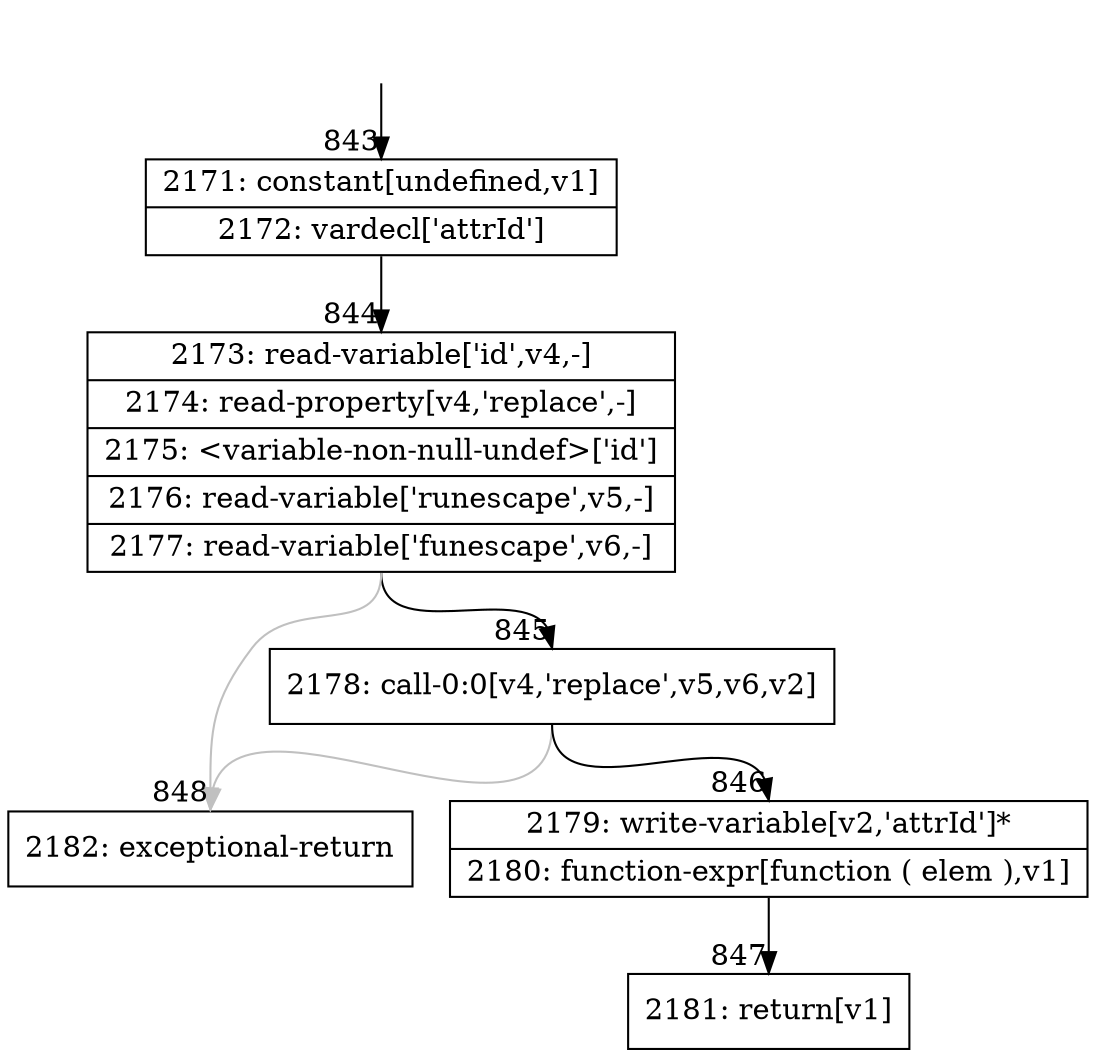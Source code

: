 digraph {
rankdir="TD"
BB_entry73[shape=none,label=""];
BB_entry73 -> BB843 [tailport=s, headport=n, headlabel="    843"]
BB843 [shape=record label="{2171: constant[undefined,v1]|2172: vardecl['attrId']}" ] 
BB843 -> BB844 [tailport=s, headport=n, headlabel="      844"]
BB844 [shape=record label="{2173: read-variable['id',v4,-]|2174: read-property[v4,'replace',-]|2175: \<variable-non-null-undef\>['id']|2176: read-variable['runescape',v5,-]|2177: read-variable['funescape',v6,-]}" ] 
BB844 -> BB845 [tailport=s, headport=n, headlabel="      845"]
BB844 -> BB848 [tailport=s, headport=n, color=gray, headlabel="      848"]
BB845 [shape=record label="{2178: call-0:0[v4,'replace',v5,v6,v2]}" ] 
BB845 -> BB846 [tailport=s, headport=n, headlabel="      846"]
BB845 -> BB848 [tailport=s, headport=n, color=gray]
BB846 [shape=record label="{2179: write-variable[v2,'attrId']*|2180: function-expr[function ( elem ),v1]}" ] 
BB846 -> BB847 [tailport=s, headport=n, headlabel="      847"]
BB847 [shape=record label="{2181: return[v1]}" ] 
BB848 [shape=record label="{2182: exceptional-return}" ] 
}
